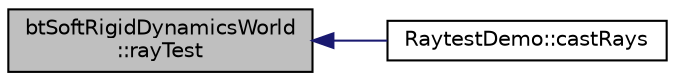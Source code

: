 digraph "btSoftRigidDynamicsWorld::rayTest"
{
  edge [fontname="Helvetica",fontsize="10",labelfontname="Helvetica",labelfontsize="10"];
  node [fontname="Helvetica",fontsize="10",shape=record];
  rankdir="LR";
  Node1 [label="btSoftRigidDynamicsWorld\l::rayTest",height=0.2,width=0.4,color="black", fillcolor="grey75", style="filled", fontcolor="black"];
  Node1 -> Node2 [dir="back",color="midnightblue",fontsize="10",style="solid",fontname="Helvetica"];
  Node2 [label="RaytestDemo::castRays",height=0.2,width=0.4,color="black", fillcolor="white", style="filled",URL="$class_raytest_demo.html#a563e071e8fa426ac41f4939be6141205"];
}
